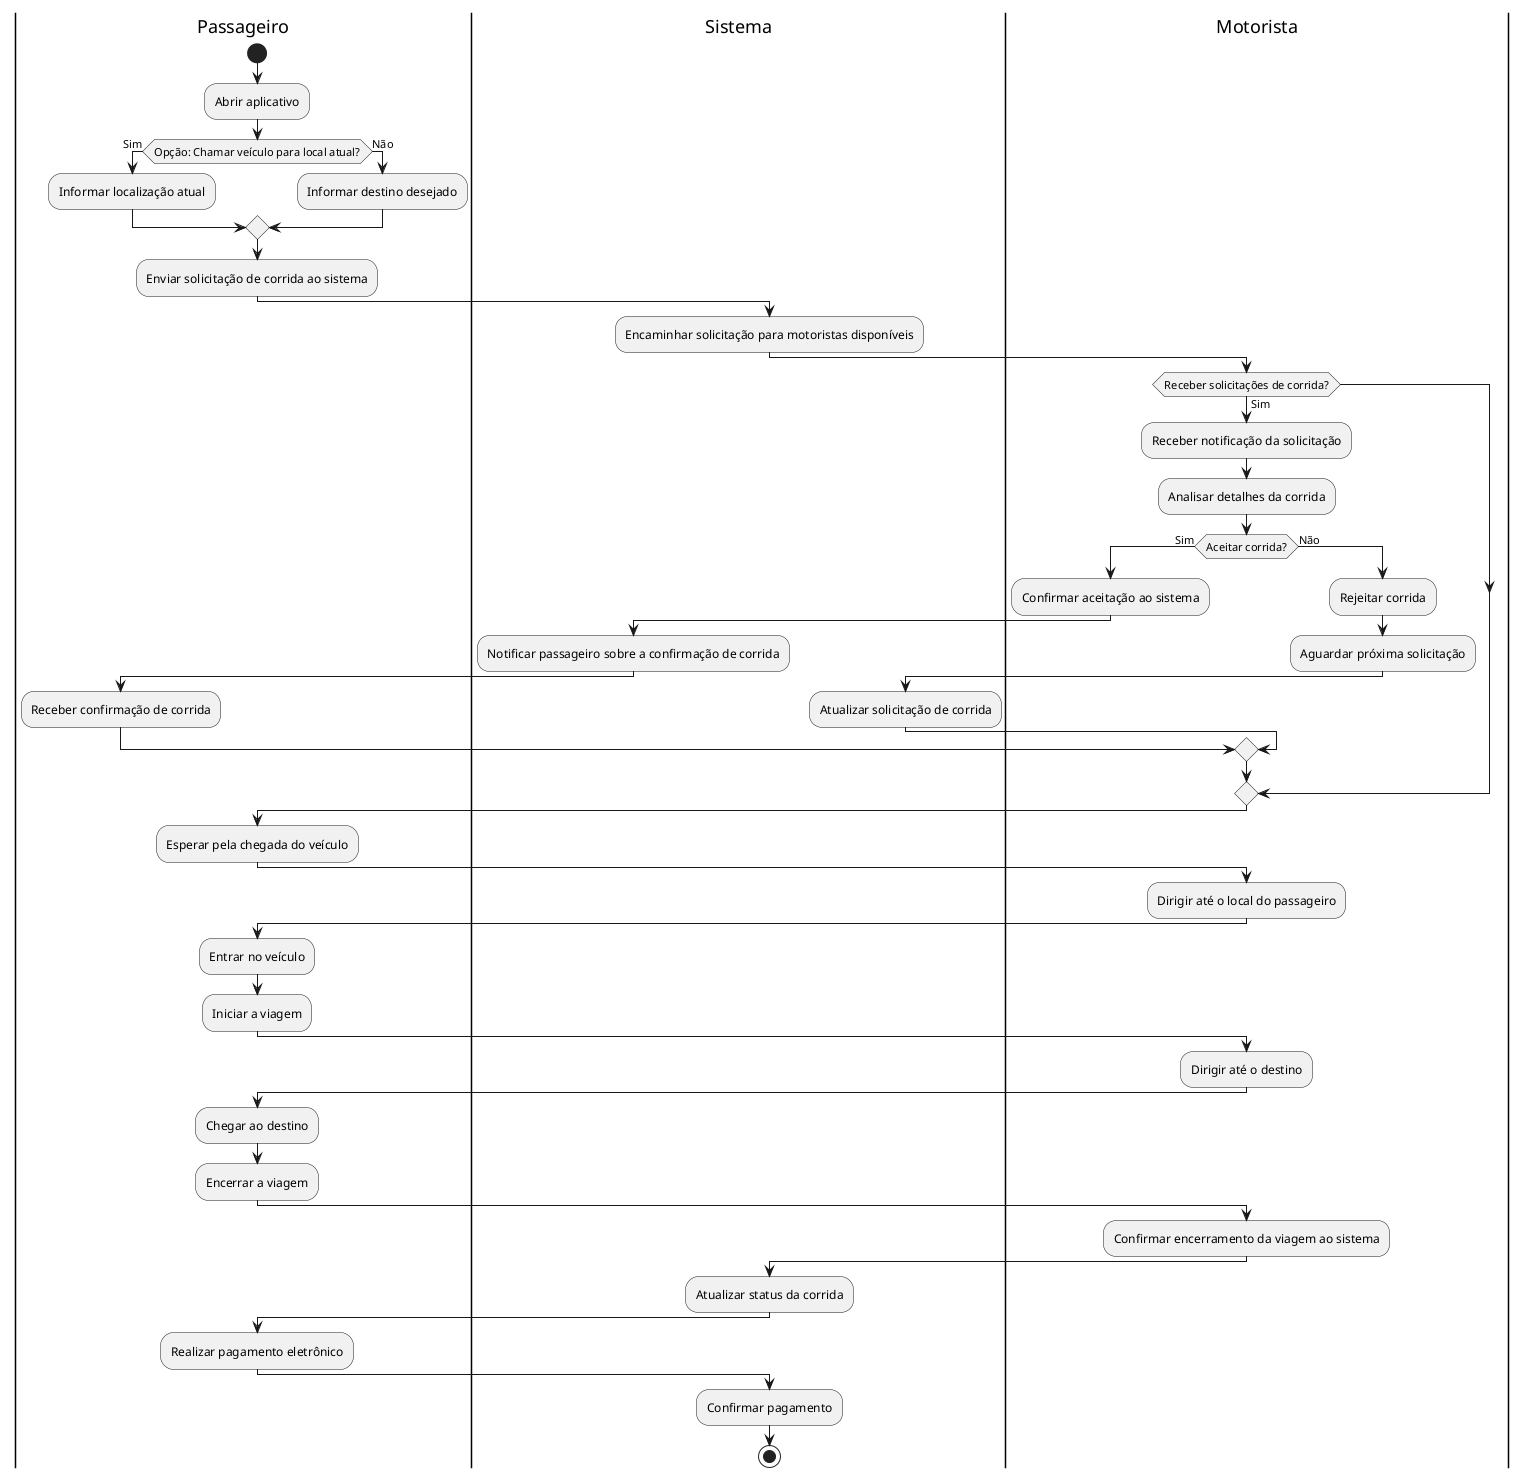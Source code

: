 @startuml
|Passageiro|
start
:Abrir aplicativo;
if (Opção: Chamar veículo para local atual?) then (Sim)
  :Informar localização atual;
else (Não)
  :Informar destino desejado;
endif
:Enviar solicitação de corrida ao sistema;
|Sistema|
  :Encaminhar solicitação para motoristas disponíveis;
  |Motorista|
  if (Receber solicitações de corrida?) then (Sim)
    :Receber notificação da solicitação;
    :Analisar detalhes da corrida;
    if (Aceitar corrida?) then (Sim)
      :Confirmar aceitação ao sistema;
      |Sistema|
      :Notificar passageiro sobre a confirmação de corrida;
      |Passageiro|
      :Receber confirmação de corrida;
    else (Não)
      |Motorista|
      :Rejeitar corrida;
      :Aguardar próxima solicitação;
      |Sistema|
      :Atualizar solicitação de corrida;
    endif
  endif
|Passageiro|
:Esperar pela chegada do veículo;
|Motorista|
:Dirigir até o local do passageiro;
|Passageiro|
:Entrar no veículo;
:Iniciar a viagem;
|Motorista|
:Dirigir até o destino;
|Passageiro|
:Chegar ao destino;
:Encerrar a viagem;
|Motorista|
:Confirmar encerramento da viagem ao sistema;
|Sistema|
:Atualizar status da corrida;
|Passageiro|
:Realizar pagamento eletrônico;
|Sistema|
:Confirmar pagamento;
stop
@enduml

